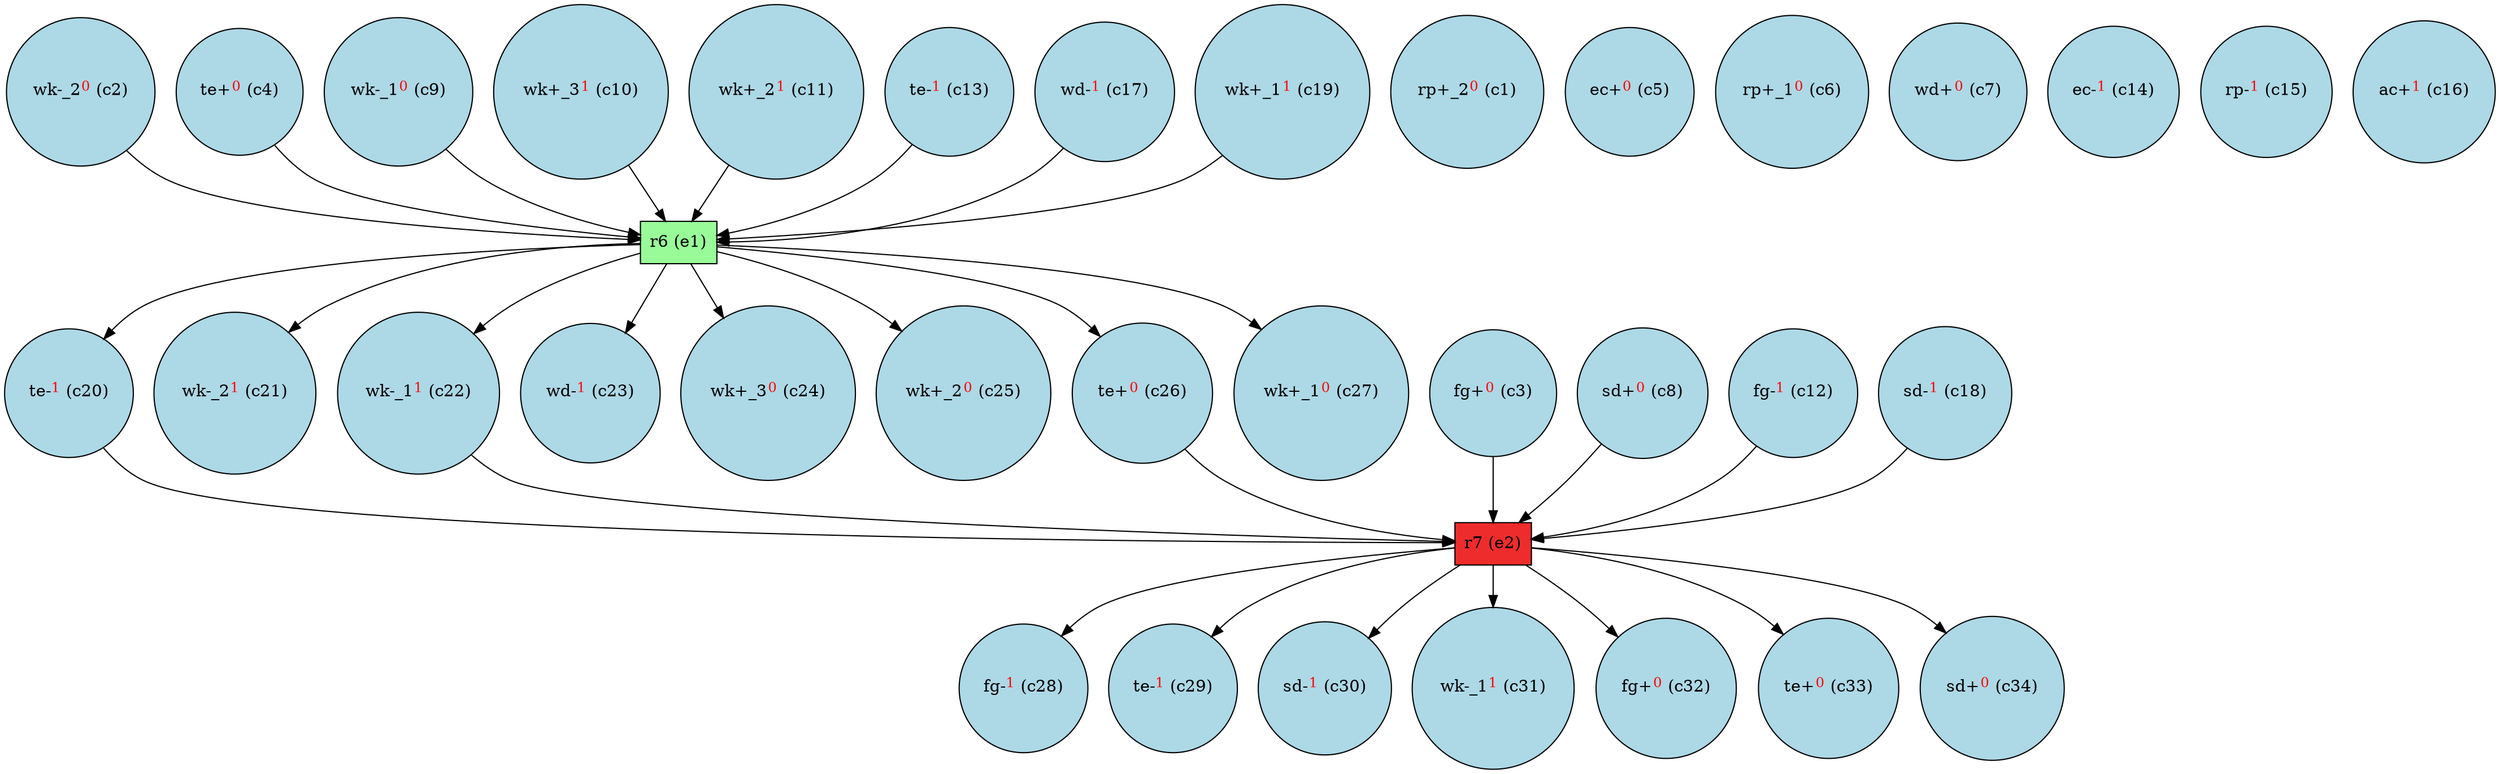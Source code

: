 digraph test {
  c2 -> e1;
  c3 -> e2;
  c4 -> e1;
  c8 -> e2;
  c9 -> e1;
  c10 -> e1;
  c11 -> e1;
  c12 -> e2;
  c13 -> e1;
  c17 -> e1;
  c18 -> e2;
  c19 -> e1;
  e1 -> c20;
  c20 -> e2;
  e1 -> c21;
  e1 -> c22;
  c22 -> e2;
  e1 -> c23;
  e1 -> c24;
  e1 -> c25;
  e1 -> c26;
  c26 -> e2;
  e1 -> c27;
  e2 -> c28;
  e2 -> c29;
  e2 -> c30;
  e2 -> c31;
  e2 -> c32;
  e2 -> c33;
  e2 -> c34;
  c1 [fillcolor=lightblue label= <rp+_2<FONT COLOR="red"><SUP>0</SUP></FONT>&nbsp;(c1)> shape=circle style=filled];
  c2 [fillcolor=lightblue label= <wk-_2<FONT COLOR="red"><SUP>0</SUP></FONT>&nbsp;(c2)> shape=circle style=filled];
  c3 [fillcolor=lightblue label= <fg+<FONT COLOR="red"><SUP>0</SUP></FONT>&nbsp;(c3)> shape=circle style=filled];
  c4 [fillcolor=lightblue label= <te+<FONT COLOR="red"><SUP>0</SUP></FONT>&nbsp;(c4)> shape=circle style=filled];
  c5 [fillcolor=lightblue label= <ec+<FONT COLOR="red"><SUP>0</SUP></FONT>&nbsp;(c5)> shape=circle style=filled];
  c6 [fillcolor=lightblue label= <rp+_1<FONT COLOR="red"><SUP>0</SUP></FONT>&nbsp;(c6)> shape=circle style=filled];
  c7 [fillcolor=lightblue label= <wd+<FONT COLOR="red"><SUP>0</SUP></FONT>&nbsp;(c7)> shape=circle style=filled];
  c8 [fillcolor=lightblue label= <sd+<FONT COLOR="red"><SUP>0</SUP></FONT>&nbsp;(c8)> shape=circle style=filled];
  c9 [fillcolor=lightblue label= <wk-_1<FONT COLOR="red"><SUP>0</SUP></FONT>&nbsp;(c9)> shape=circle style=filled];
  c10 [fillcolor=lightblue label= <wk+_3<FONT COLOR="red"><SUP>1</SUP></FONT>&nbsp;(c10)> shape=circle style=filled];
  c11 [fillcolor=lightblue label= <wk+_2<FONT COLOR="red"><SUP>1</SUP></FONT>&nbsp;(c11)> shape=circle style=filled];
  c12 [fillcolor=lightblue label= <fg-<FONT COLOR="red"><SUP>1</SUP></FONT>&nbsp;(c12)> shape=circle style=filled];
  c13 [fillcolor=lightblue label= <te-<FONT COLOR="red"><SUP>1</SUP></FONT>&nbsp;(c13)> shape=circle style=filled];
  c14 [fillcolor=lightblue label= <ec-<FONT COLOR="red"><SUP>1</SUP></FONT>&nbsp;(c14)> shape=circle style=filled];
  c15 [fillcolor=lightblue label= <rp-<FONT COLOR="red"><SUP>1</SUP></FONT>&nbsp;(c15)> shape=circle style=filled];
  c16 [fillcolor=lightblue label= <ac+<FONT COLOR="red"><SUP>1</SUP></FONT>&nbsp;(c16)> shape=circle style=filled];
  c17 [fillcolor=lightblue label= <wd-<FONT COLOR="red"><SUP>1</SUP></FONT>&nbsp;(c17)> shape=circle style=filled];
  c18 [fillcolor=lightblue label= <sd-<FONT COLOR="red"><SUP>1</SUP></FONT>&nbsp;(c18)> shape=circle style=filled];
  c19 [fillcolor=lightblue label= <wk+_1<FONT COLOR="red"><SUP>1</SUP></FONT>&nbsp;(c19)> shape=circle style=filled];
  c20 [fillcolor=lightblue label= <te-<FONT COLOR="red"><SUP>1</SUP></FONT>&nbsp;(c20)> shape=circle style=filled];
  c21 [fillcolor=lightblue label= <wk-_2<FONT COLOR="red"><SUP>1</SUP></FONT>&nbsp;(c21)> shape=circle style=filled];
  c22 [fillcolor=lightblue label= <wk-_1<FONT COLOR="red"><SUP>1</SUP></FONT>&nbsp;(c22)> shape=circle style=filled];
  c23 [fillcolor=lightblue label= <wd-<FONT COLOR="red"><SUP>1</SUP></FONT>&nbsp;(c23)> shape=circle style=filled];
  c24 [fillcolor=lightblue label= <wk+_3<FONT COLOR="red"><SUP>0</SUP></FONT>&nbsp;(c24)> shape=circle style=filled];
  c25 [fillcolor=lightblue label= <wk+_2<FONT COLOR="red"><SUP>0</SUP></FONT>&nbsp;(c25)> shape=circle style=filled];
  c26 [fillcolor=lightblue label= <te+<FONT COLOR="red"><SUP>0</SUP></FONT>&nbsp;(c26)> shape=circle style=filled];
  c27 [fillcolor=lightblue label= <wk+_1<FONT COLOR="red"><SUP>0</SUP></FONT>&nbsp;(c27)> shape=circle style=filled];
  c28 [fillcolor=lightblue label= <fg-<FONT COLOR="red"><SUP>1</SUP></FONT>&nbsp;(c28)> shape=circle style=filled];
  c29 [fillcolor=lightblue label= <te-<FONT COLOR="red"><SUP>1</SUP></FONT>&nbsp;(c29)> shape=circle style=filled];
  c30 [fillcolor=lightblue label= <sd-<FONT COLOR="red"><SUP>1</SUP></FONT>&nbsp;(c30)> shape=circle style=filled];
  c31 [fillcolor=lightblue label= <wk-_1<FONT COLOR="red"><SUP>1</SUP></FONT>&nbsp;(c31)> shape=circle style=filled];
  c32 [fillcolor=lightblue label= <fg+<FONT COLOR="red"><SUP>0</SUP></FONT>&nbsp;(c32)> shape=circle style=filled];
  c33 [fillcolor=lightblue label= <te+<FONT COLOR="red"><SUP>0</SUP></FONT>&nbsp;(c33)> shape=circle style=filled];
  c34 [fillcolor=lightblue label= <sd+<FONT COLOR="red"><SUP>0</SUP></FONT>&nbsp;(c34)> shape=circle style=filled];
  e1 [fillcolor=palegreen label="r6 (e1)" shape=box style=filled];
  e2 [fillcolor=firebrick2 label="r7 (e2)" shape=box style=filled];
}
